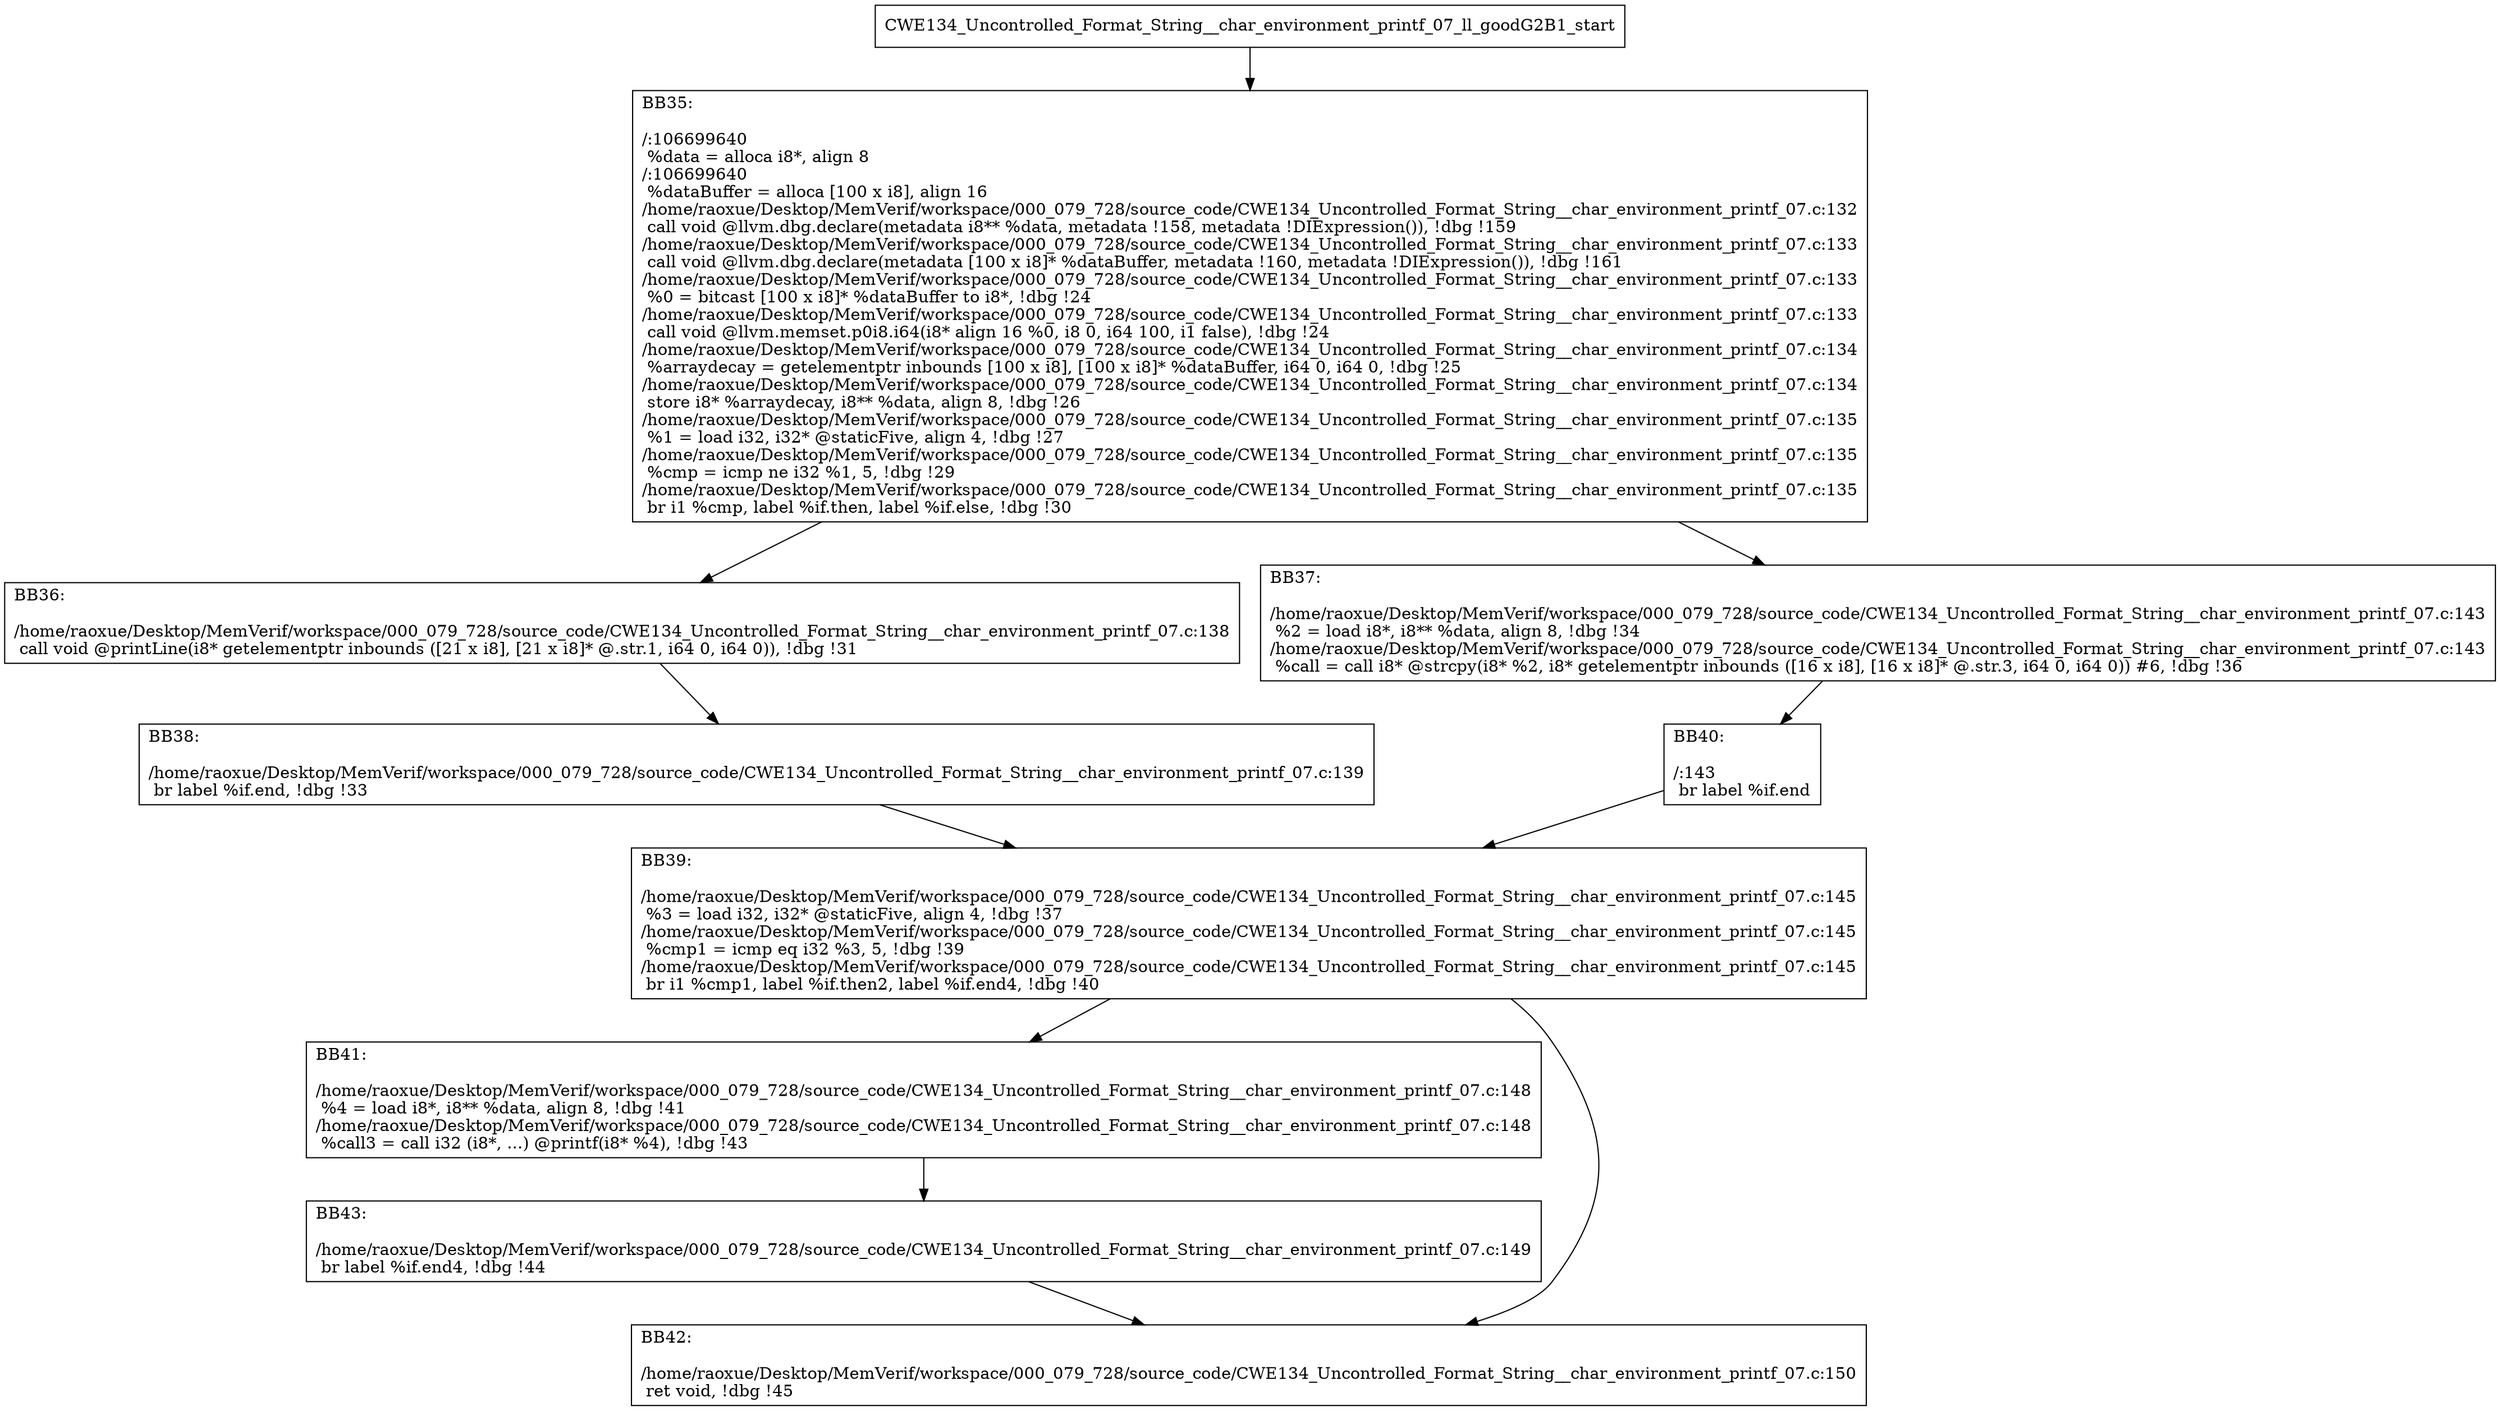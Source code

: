 digraph "CFG for'CWE134_Uncontrolled_Format_String__char_environment_printf_07_ll_goodG2B1' function" {
	BBCWE134_Uncontrolled_Format_String__char_environment_printf_07_ll_goodG2B1_start[shape=record,label="{CWE134_Uncontrolled_Format_String__char_environment_printf_07_ll_goodG2B1_start}"];
	BBCWE134_Uncontrolled_Format_String__char_environment_printf_07_ll_goodG2B1_start-> CWE134_Uncontrolled_Format_String__char_environment_printf_07_ll_goodG2B1BB35;
	CWE134_Uncontrolled_Format_String__char_environment_printf_07_ll_goodG2B1BB35 [shape=record, label="{BB35:\l\l/:106699640\l
  %data = alloca i8*, align 8\l
/:106699640\l
  %dataBuffer = alloca [100 x i8], align 16\l
/home/raoxue/Desktop/MemVerif/workspace/000_079_728/source_code/CWE134_Uncontrolled_Format_String__char_environment_printf_07.c:132\l
  call void @llvm.dbg.declare(metadata i8** %data, metadata !158, metadata !DIExpression()), !dbg !159\l
/home/raoxue/Desktop/MemVerif/workspace/000_079_728/source_code/CWE134_Uncontrolled_Format_String__char_environment_printf_07.c:133\l
  call void @llvm.dbg.declare(metadata [100 x i8]* %dataBuffer, metadata !160, metadata !DIExpression()), !dbg !161\l
/home/raoxue/Desktop/MemVerif/workspace/000_079_728/source_code/CWE134_Uncontrolled_Format_String__char_environment_printf_07.c:133\l
  %0 = bitcast [100 x i8]* %dataBuffer to i8*, !dbg !24\l
/home/raoxue/Desktop/MemVerif/workspace/000_079_728/source_code/CWE134_Uncontrolled_Format_String__char_environment_printf_07.c:133\l
  call void @llvm.memset.p0i8.i64(i8* align 16 %0, i8 0, i64 100, i1 false), !dbg !24\l
/home/raoxue/Desktop/MemVerif/workspace/000_079_728/source_code/CWE134_Uncontrolled_Format_String__char_environment_printf_07.c:134\l
  %arraydecay = getelementptr inbounds [100 x i8], [100 x i8]* %dataBuffer, i64 0, i64 0, !dbg !25\l
/home/raoxue/Desktop/MemVerif/workspace/000_079_728/source_code/CWE134_Uncontrolled_Format_String__char_environment_printf_07.c:134\l
  store i8* %arraydecay, i8** %data, align 8, !dbg !26\l
/home/raoxue/Desktop/MemVerif/workspace/000_079_728/source_code/CWE134_Uncontrolled_Format_String__char_environment_printf_07.c:135\l
  %1 = load i32, i32* @staticFive, align 4, !dbg !27\l
/home/raoxue/Desktop/MemVerif/workspace/000_079_728/source_code/CWE134_Uncontrolled_Format_String__char_environment_printf_07.c:135\l
  %cmp = icmp ne i32 %1, 5, !dbg !29\l
/home/raoxue/Desktop/MemVerif/workspace/000_079_728/source_code/CWE134_Uncontrolled_Format_String__char_environment_printf_07.c:135\l
  br i1 %cmp, label %if.then, label %if.else, !dbg !30\l
}"];
	CWE134_Uncontrolled_Format_String__char_environment_printf_07_ll_goodG2B1BB35-> CWE134_Uncontrolled_Format_String__char_environment_printf_07_ll_goodG2B1BB36;
	CWE134_Uncontrolled_Format_String__char_environment_printf_07_ll_goodG2B1BB35-> CWE134_Uncontrolled_Format_String__char_environment_printf_07_ll_goodG2B1BB37;
	CWE134_Uncontrolled_Format_String__char_environment_printf_07_ll_goodG2B1BB36 [shape=record, label="{BB36:\l\l/home/raoxue/Desktop/MemVerif/workspace/000_079_728/source_code/CWE134_Uncontrolled_Format_String__char_environment_printf_07.c:138\l
  call void @printLine(i8* getelementptr inbounds ([21 x i8], [21 x i8]* @.str.1, i64 0, i64 0)), !dbg !31\l
}"];
	CWE134_Uncontrolled_Format_String__char_environment_printf_07_ll_goodG2B1BB36-> CWE134_Uncontrolled_Format_String__char_environment_printf_07_ll_goodG2B1BB38;
	CWE134_Uncontrolled_Format_String__char_environment_printf_07_ll_goodG2B1BB38 [shape=record, label="{BB38:\l\l/home/raoxue/Desktop/MemVerif/workspace/000_079_728/source_code/CWE134_Uncontrolled_Format_String__char_environment_printf_07.c:139\l
  br label %if.end, !dbg !33\l
}"];
	CWE134_Uncontrolled_Format_String__char_environment_printf_07_ll_goodG2B1BB38-> CWE134_Uncontrolled_Format_String__char_environment_printf_07_ll_goodG2B1BB39;
	CWE134_Uncontrolled_Format_String__char_environment_printf_07_ll_goodG2B1BB37 [shape=record, label="{BB37:\l\l/home/raoxue/Desktop/MemVerif/workspace/000_079_728/source_code/CWE134_Uncontrolled_Format_String__char_environment_printf_07.c:143\l
  %2 = load i8*, i8** %data, align 8, !dbg !34\l
/home/raoxue/Desktop/MemVerif/workspace/000_079_728/source_code/CWE134_Uncontrolled_Format_String__char_environment_printf_07.c:143\l
  %call = call i8* @strcpy(i8* %2, i8* getelementptr inbounds ([16 x i8], [16 x i8]* @.str.3, i64 0, i64 0)) #6, !dbg !36\l
}"];
	CWE134_Uncontrolled_Format_String__char_environment_printf_07_ll_goodG2B1BB37-> CWE134_Uncontrolled_Format_String__char_environment_printf_07_ll_goodG2B1BB40;
	CWE134_Uncontrolled_Format_String__char_environment_printf_07_ll_goodG2B1BB40 [shape=record, label="{BB40:\l\l/:143\l
  br label %if.end\l
}"];
	CWE134_Uncontrolled_Format_String__char_environment_printf_07_ll_goodG2B1BB40-> CWE134_Uncontrolled_Format_String__char_environment_printf_07_ll_goodG2B1BB39;
	CWE134_Uncontrolled_Format_String__char_environment_printf_07_ll_goodG2B1BB39 [shape=record, label="{BB39:\l\l/home/raoxue/Desktop/MemVerif/workspace/000_079_728/source_code/CWE134_Uncontrolled_Format_String__char_environment_printf_07.c:145\l
  %3 = load i32, i32* @staticFive, align 4, !dbg !37\l
/home/raoxue/Desktop/MemVerif/workspace/000_079_728/source_code/CWE134_Uncontrolled_Format_String__char_environment_printf_07.c:145\l
  %cmp1 = icmp eq i32 %3, 5, !dbg !39\l
/home/raoxue/Desktop/MemVerif/workspace/000_079_728/source_code/CWE134_Uncontrolled_Format_String__char_environment_printf_07.c:145\l
  br i1 %cmp1, label %if.then2, label %if.end4, !dbg !40\l
}"];
	CWE134_Uncontrolled_Format_String__char_environment_printf_07_ll_goodG2B1BB39-> CWE134_Uncontrolled_Format_String__char_environment_printf_07_ll_goodG2B1BB41;
	CWE134_Uncontrolled_Format_String__char_environment_printf_07_ll_goodG2B1BB39-> CWE134_Uncontrolled_Format_String__char_environment_printf_07_ll_goodG2B1BB42;
	CWE134_Uncontrolled_Format_String__char_environment_printf_07_ll_goodG2B1BB41 [shape=record, label="{BB41:\l\l/home/raoxue/Desktop/MemVerif/workspace/000_079_728/source_code/CWE134_Uncontrolled_Format_String__char_environment_printf_07.c:148\l
  %4 = load i8*, i8** %data, align 8, !dbg !41\l
/home/raoxue/Desktop/MemVerif/workspace/000_079_728/source_code/CWE134_Uncontrolled_Format_String__char_environment_printf_07.c:148\l
  %call3 = call i32 (i8*, ...) @printf(i8* %4), !dbg !43\l
}"];
	CWE134_Uncontrolled_Format_String__char_environment_printf_07_ll_goodG2B1BB41-> CWE134_Uncontrolled_Format_String__char_environment_printf_07_ll_goodG2B1BB43;
	CWE134_Uncontrolled_Format_String__char_environment_printf_07_ll_goodG2B1BB43 [shape=record, label="{BB43:\l\l/home/raoxue/Desktop/MemVerif/workspace/000_079_728/source_code/CWE134_Uncontrolled_Format_String__char_environment_printf_07.c:149\l
  br label %if.end4, !dbg !44\l
}"];
	CWE134_Uncontrolled_Format_String__char_environment_printf_07_ll_goodG2B1BB43-> CWE134_Uncontrolled_Format_String__char_environment_printf_07_ll_goodG2B1BB42;
	CWE134_Uncontrolled_Format_String__char_environment_printf_07_ll_goodG2B1BB42 [shape=record, label="{BB42:\l\l/home/raoxue/Desktop/MemVerif/workspace/000_079_728/source_code/CWE134_Uncontrolled_Format_String__char_environment_printf_07.c:150\l
  ret void, !dbg !45\l
}"];
}
